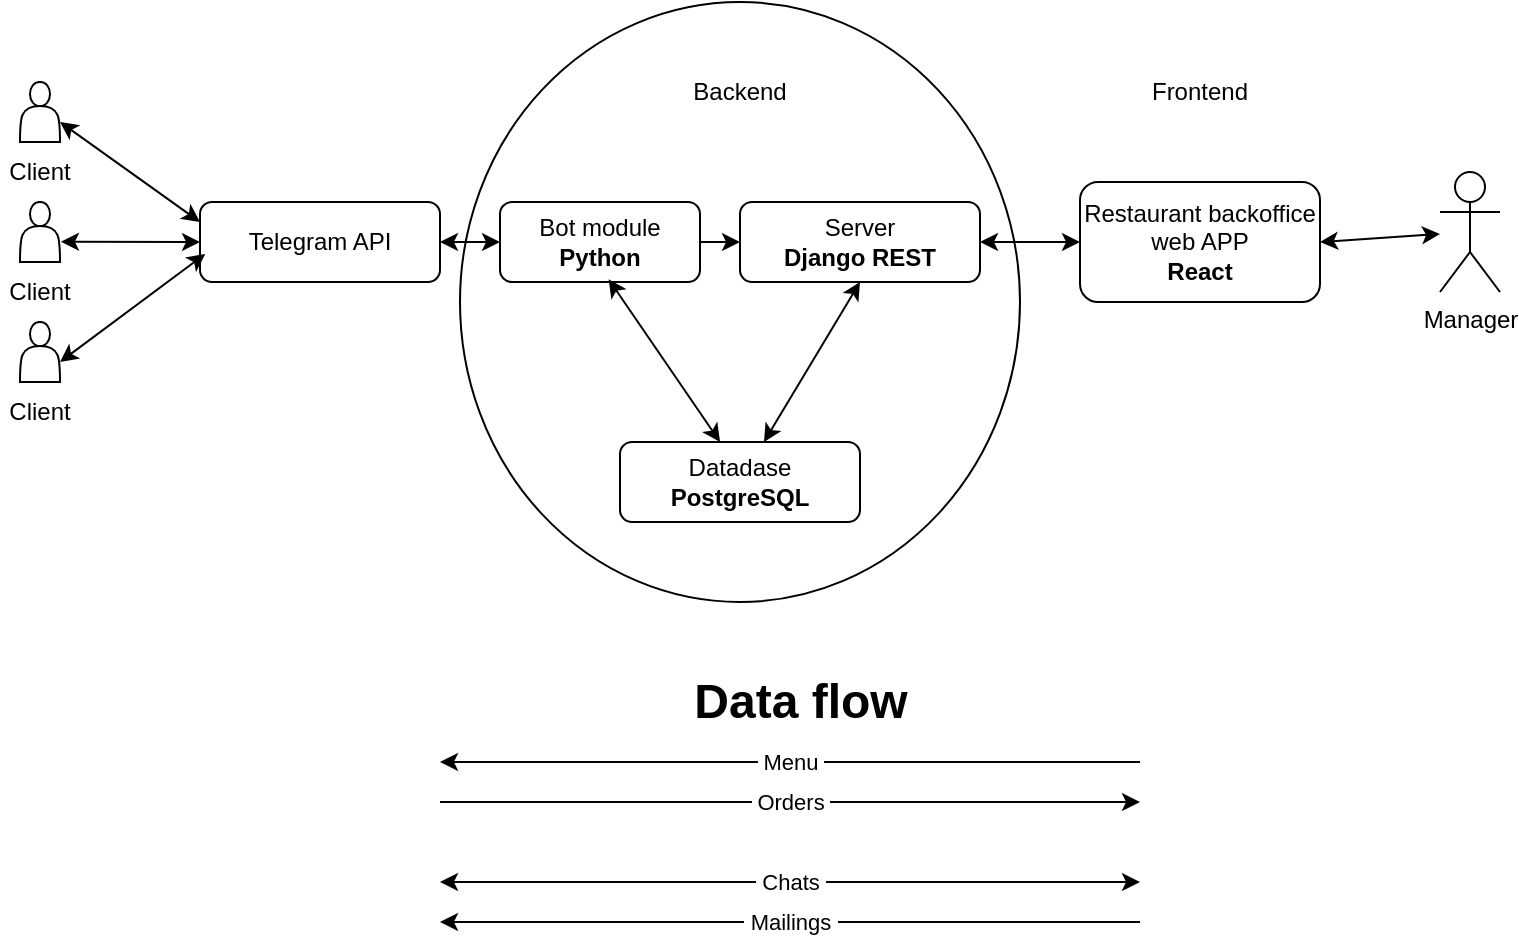 <mxfile version="21.6.6" type="device">
  <diagram id="C5RBs43oDa-KdzZeNtuy" name="Page-1">
    <mxGraphModel dx="1063" dy="595" grid="1" gridSize="10" guides="1" tooltips="1" connect="1" arrows="1" fold="1" page="1" pageScale="1" pageWidth="827" pageHeight="1169" math="0" shadow="0">
      <root>
        <mxCell id="WIyWlLk6GJQsqaUBKTNV-0" />
        <mxCell id="WIyWlLk6GJQsqaUBKTNV-1" parent="WIyWlLk6GJQsqaUBKTNV-0" />
        <mxCell id="IYwD0lPMH4o1BBFEtbTq-35" value="" style="ellipse;whiteSpace=wrap;html=1;fillColor=none;" vertex="1" parent="WIyWlLk6GJQsqaUBKTNV-1">
          <mxGeometry x="260" y="140" width="280" height="300" as="geometry" />
        </mxCell>
        <mxCell id="WIyWlLk6GJQsqaUBKTNV-3" value="Restaurant backoffice web APP&lt;br&gt;&lt;b&gt;React&lt;/b&gt;" style="rounded=1;whiteSpace=wrap;html=1;fontSize=12;glass=0;strokeWidth=1;shadow=0;" parent="WIyWlLk6GJQsqaUBKTNV-1" vertex="1">
          <mxGeometry x="570" y="230" width="120" height="60" as="geometry" />
        </mxCell>
        <mxCell id="WIyWlLk6GJQsqaUBKTNV-7" value="Server&lt;br&gt;&lt;b&gt;Django REST&lt;/b&gt;" style="rounded=1;whiteSpace=wrap;html=1;fontSize=12;glass=0;strokeWidth=1;shadow=0;" parent="WIyWlLk6GJQsqaUBKTNV-1" vertex="1">
          <mxGeometry x="400" y="240" width="120" height="40" as="geometry" />
        </mxCell>
        <mxCell id="WIyWlLk6GJQsqaUBKTNV-12" value="Datadase&lt;br&gt;&lt;b&gt;PostgreSQL&lt;/b&gt;" style="rounded=1;whiteSpace=wrap;html=1;fontSize=12;glass=0;strokeWidth=1;shadow=0;" parent="WIyWlLk6GJQsqaUBKTNV-1" vertex="1">
          <mxGeometry x="340" y="360" width="120" height="40" as="geometry" />
        </mxCell>
        <mxCell id="IYwD0lPMH4o1BBFEtbTq-4" value="" style="endArrow=classic;startArrow=classic;html=1;rounded=0;entryX=0;entryY=0.5;entryDx=0;entryDy=0;exitX=1;exitY=0.5;exitDx=0;exitDy=0;" edge="1" parent="WIyWlLk6GJQsqaUBKTNV-1" source="WIyWlLk6GJQsqaUBKTNV-7" target="WIyWlLk6GJQsqaUBKTNV-3">
          <mxGeometry width="50" height="50" relative="1" as="geometry">
            <mxPoint x="460" y="270" as="sourcePoint" />
            <mxPoint x="510" y="220" as="targetPoint" />
            <Array as="points">
              <mxPoint x="550" y="260" />
            </Array>
          </mxGeometry>
        </mxCell>
        <mxCell id="IYwD0lPMH4o1BBFEtbTq-5" value="Telegram API" style="rounded=1;whiteSpace=wrap;html=1;fontSize=12;glass=0;strokeWidth=1;shadow=0;" vertex="1" parent="WIyWlLk6GJQsqaUBKTNV-1">
          <mxGeometry x="130" y="240" width="120" height="40" as="geometry" />
        </mxCell>
        <mxCell id="IYwD0lPMH4o1BBFEtbTq-6" value="Bot module&lt;br&gt;&lt;b&gt;Python&lt;/b&gt;" style="rounded=1;whiteSpace=wrap;html=1;fontSize=12;glass=0;strokeWidth=1;shadow=0;" vertex="1" parent="WIyWlLk6GJQsqaUBKTNV-1">
          <mxGeometry x="280" y="240" width="100" height="40" as="geometry" />
        </mxCell>
        <mxCell id="IYwD0lPMH4o1BBFEtbTq-7" value="" style="endArrow=classic;startArrow=classic;html=1;rounded=0;exitX=0.5;exitY=1;exitDx=0;exitDy=0;" edge="1" parent="WIyWlLk6GJQsqaUBKTNV-1" source="WIyWlLk6GJQsqaUBKTNV-7" target="WIyWlLk6GJQsqaUBKTNV-12">
          <mxGeometry width="50" height="50" relative="1" as="geometry">
            <mxPoint x="460" y="300" as="sourcePoint" />
            <mxPoint x="510" y="250" as="targetPoint" />
          </mxGeometry>
        </mxCell>
        <mxCell id="IYwD0lPMH4o1BBFEtbTq-23" value="" style="group" vertex="1" connectable="0" parent="WIyWlLk6GJQsqaUBKTNV-1">
          <mxGeometry x="30" y="180" width="40" height="50" as="geometry" />
        </mxCell>
        <mxCell id="IYwD0lPMH4o1BBFEtbTq-9" value="" style="shape=actor;whiteSpace=wrap;html=1;" vertex="1" parent="IYwD0lPMH4o1BBFEtbTq-23">
          <mxGeometry x="10" width="20" height="30" as="geometry" />
        </mxCell>
        <mxCell id="IYwD0lPMH4o1BBFEtbTq-15" value="Client" style="text;html=1;strokeColor=none;fillColor=none;align=center;verticalAlign=middle;whiteSpace=wrap;rounded=0;" vertex="1" parent="IYwD0lPMH4o1BBFEtbTq-23">
          <mxGeometry y="40" width="40" height="10" as="geometry" />
        </mxCell>
        <mxCell id="IYwD0lPMH4o1BBFEtbTq-24" value="" style="group" vertex="1" connectable="0" parent="WIyWlLk6GJQsqaUBKTNV-1">
          <mxGeometry x="30" y="240" width="40" height="50" as="geometry" />
        </mxCell>
        <mxCell id="IYwD0lPMH4o1BBFEtbTq-17" value="" style="shape=actor;whiteSpace=wrap;html=1;" vertex="1" parent="IYwD0lPMH4o1BBFEtbTq-24">
          <mxGeometry x="10" width="20" height="30" as="geometry" />
        </mxCell>
        <mxCell id="IYwD0lPMH4o1BBFEtbTq-18" value="Client" style="text;html=1;strokeColor=none;fillColor=none;align=center;verticalAlign=middle;whiteSpace=wrap;rounded=0;" vertex="1" parent="IYwD0lPMH4o1BBFEtbTq-24">
          <mxGeometry y="40" width="40" height="10" as="geometry" />
        </mxCell>
        <mxCell id="IYwD0lPMH4o1BBFEtbTq-25" value="" style="group" vertex="1" connectable="0" parent="WIyWlLk6GJQsqaUBKTNV-1">
          <mxGeometry x="30" y="300" width="40" height="50" as="geometry" />
        </mxCell>
        <mxCell id="IYwD0lPMH4o1BBFEtbTq-19" value="" style="shape=actor;whiteSpace=wrap;html=1;" vertex="1" parent="IYwD0lPMH4o1BBFEtbTq-25">
          <mxGeometry x="10" width="20" height="30" as="geometry" />
        </mxCell>
        <mxCell id="IYwD0lPMH4o1BBFEtbTq-20" value="Client" style="text;html=1;strokeColor=none;fillColor=none;align=center;verticalAlign=middle;whiteSpace=wrap;rounded=0;" vertex="1" parent="IYwD0lPMH4o1BBFEtbTq-25">
          <mxGeometry y="40" width="40" height="10" as="geometry" />
        </mxCell>
        <mxCell id="IYwD0lPMH4o1BBFEtbTq-26" value="" style="endArrow=classic;startArrow=classic;html=1;rounded=0;entryX=0;entryY=0.5;entryDx=0;entryDy=0;exitX=1.024;exitY=0.661;exitDx=0;exitDy=0;exitPerimeter=0;" edge="1" parent="WIyWlLk6GJQsqaUBKTNV-1" source="IYwD0lPMH4o1BBFEtbTq-17" target="IYwD0lPMH4o1BBFEtbTq-5">
          <mxGeometry width="50" height="50" relative="1" as="geometry">
            <mxPoint x="140" y="360" as="sourcePoint" />
            <mxPoint x="190" y="310" as="targetPoint" />
          </mxGeometry>
        </mxCell>
        <mxCell id="IYwD0lPMH4o1BBFEtbTq-28" value="" style="endArrow=classic;startArrow=classic;html=1;rounded=0;entryX=0;entryY=0.25;entryDx=0;entryDy=0;" edge="1" parent="WIyWlLk6GJQsqaUBKTNV-1" target="IYwD0lPMH4o1BBFEtbTq-5">
          <mxGeometry width="50" height="50" relative="1" as="geometry">
            <mxPoint x="60" y="200" as="sourcePoint" />
            <mxPoint x="110" y="150" as="targetPoint" />
          </mxGeometry>
        </mxCell>
        <mxCell id="IYwD0lPMH4o1BBFEtbTq-29" value="" style="endArrow=classic;startArrow=classic;html=1;rounded=0;entryX=0.022;entryY=0.649;entryDx=0;entryDy=0;entryPerimeter=0;" edge="1" parent="WIyWlLk6GJQsqaUBKTNV-1" target="IYwD0lPMH4o1BBFEtbTq-5">
          <mxGeometry width="50" height="50" relative="1" as="geometry">
            <mxPoint x="60" y="320" as="sourcePoint" />
            <mxPoint x="110" y="270" as="targetPoint" />
          </mxGeometry>
        </mxCell>
        <mxCell id="IYwD0lPMH4o1BBFEtbTq-30" value="" style="endArrow=classic;startArrow=classic;html=1;rounded=0;entryX=0;entryY=0.5;entryDx=0;entryDy=0;exitX=1;exitY=0.5;exitDx=0;exitDy=0;" edge="1" parent="WIyWlLk6GJQsqaUBKTNV-1" source="IYwD0lPMH4o1BBFEtbTq-5" target="IYwD0lPMH4o1BBFEtbTq-6">
          <mxGeometry width="50" height="50" relative="1" as="geometry">
            <mxPoint x="210" y="350" as="sourcePoint" />
            <mxPoint x="260" y="300" as="targetPoint" />
          </mxGeometry>
        </mxCell>
        <mxCell id="IYwD0lPMH4o1BBFEtbTq-31" value="" style="endArrow=classic;startArrow=classic;html=1;rounded=0;entryX=0.543;entryY=0.966;entryDx=0;entryDy=0;entryPerimeter=0;exitX=0.417;exitY=0;exitDx=0;exitDy=0;exitPerimeter=0;" edge="1" parent="WIyWlLk6GJQsqaUBKTNV-1" source="WIyWlLk6GJQsqaUBKTNV-12" target="IYwD0lPMH4o1BBFEtbTq-6">
          <mxGeometry width="50" height="50" relative="1" as="geometry">
            <mxPoint x="360" y="360" as="sourcePoint" />
            <mxPoint x="410" y="310" as="targetPoint" />
          </mxGeometry>
        </mxCell>
        <mxCell id="IYwD0lPMH4o1BBFEtbTq-33" value="Manager" style="shape=umlActor;verticalLabelPosition=bottom;verticalAlign=top;html=1;outlineConnect=0;" vertex="1" parent="WIyWlLk6GJQsqaUBKTNV-1">
          <mxGeometry x="750" y="225" width="30" height="60" as="geometry" />
        </mxCell>
        <mxCell id="IYwD0lPMH4o1BBFEtbTq-34" value="" style="endArrow=classic;startArrow=classic;html=1;rounded=0;" edge="1" parent="WIyWlLk6GJQsqaUBKTNV-1" source="IYwD0lPMH4o1BBFEtbTq-33">
          <mxGeometry width="50" height="50" relative="1" as="geometry">
            <mxPoint x="640" y="310" as="sourcePoint" />
            <mxPoint x="690" y="260" as="targetPoint" />
          </mxGeometry>
        </mxCell>
        <mxCell id="IYwD0lPMH4o1BBFEtbTq-36" value="Backend" style="text;html=1;strokeColor=none;fillColor=none;align=center;verticalAlign=middle;whiteSpace=wrap;rounded=0;" vertex="1" parent="WIyWlLk6GJQsqaUBKTNV-1">
          <mxGeometry x="370" y="170" width="60" height="30" as="geometry" />
        </mxCell>
        <mxCell id="IYwD0lPMH4o1BBFEtbTq-37" value="Frontend" style="text;html=1;strokeColor=none;fillColor=none;align=center;verticalAlign=middle;whiteSpace=wrap;rounded=0;" vertex="1" parent="WIyWlLk6GJQsqaUBKTNV-1">
          <mxGeometry x="600" y="170" width="60" height="30" as="geometry" />
        </mxCell>
        <mxCell id="IYwD0lPMH4o1BBFEtbTq-42" value="" style="endArrow=classic;html=1;rounded=0;" edge="1" parent="WIyWlLk6GJQsqaUBKTNV-1">
          <mxGeometry relative="1" as="geometry">
            <mxPoint x="600" y="520" as="sourcePoint" />
            <mxPoint x="250" y="520" as="targetPoint" />
          </mxGeometry>
        </mxCell>
        <mxCell id="IYwD0lPMH4o1BBFEtbTq-43" value="&amp;nbsp;Menu&amp;nbsp;" style="edgeLabel;resizable=0;html=1;align=center;verticalAlign=middle;" connectable="0" vertex="1" parent="IYwD0lPMH4o1BBFEtbTq-42">
          <mxGeometry relative="1" as="geometry" />
        </mxCell>
        <mxCell id="IYwD0lPMH4o1BBFEtbTq-44" value="&amp;nbsp;Mailings&amp;nbsp;" style="endArrow=classic;html=1;rounded=0;" edge="1" parent="WIyWlLk6GJQsqaUBKTNV-1">
          <mxGeometry relative="1" as="geometry">
            <mxPoint x="600" y="600" as="sourcePoint" />
            <mxPoint x="250" y="600" as="targetPoint" />
          </mxGeometry>
        </mxCell>
        <mxCell id="IYwD0lPMH4o1BBFEtbTq-47" value="&amp;nbsp;Orders&amp;nbsp;" style="endArrow=classic;html=1;rounded=0;" edge="1" parent="WIyWlLk6GJQsqaUBKTNV-1">
          <mxGeometry relative="1" as="geometry">
            <mxPoint x="250" y="540" as="sourcePoint" />
            <mxPoint x="600" y="540" as="targetPoint" />
          </mxGeometry>
        </mxCell>
        <mxCell id="IYwD0lPMH4o1BBFEtbTq-50" value="&amp;nbsp;Chats&amp;nbsp;" style="endArrow=classic;html=1;rounded=0;startArrow=classic;startFill=1;" edge="1" parent="WIyWlLk6GJQsqaUBKTNV-1">
          <mxGeometry relative="1" as="geometry">
            <mxPoint x="250" y="580" as="sourcePoint" />
            <mxPoint x="600" y="580" as="targetPoint" />
          </mxGeometry>
        </mxCell>
        <mxCell id="IYwD0lPMH4o1BBFEtbTq-51" value="Data flow" style="text;strokeColor=none;fillColor=none;html=1;fontSize=24;fontStyle=1;verticalAlign=middle;align=center;" vertex="1" parent="WIyWlLk6GJQsqaUBKTNV-1">
          <mxGeometry x="380" y="470" width="100" height="40" as="geometry" />
        </mxCell>
        <mxCell id="IYwD0lPMH4o1BBFEtbTq-53" value="" style="endArrow=classic;html=1;rounded=0;entryX=0;entryY=0.5;entryDx=0;entryDy=0;" edge="1" parent="WIyWlLk6GJQsqaUBKTNV-1" target="WIyWlLk6GJQsqaUBKTNV-7">
          <mxGeometry width="50" height="50" relative="1" as="geometry">
            <mxPoint x="380" y="260" as="sourcePoint" />
            <mxPoint x="430" y="210" as="targetPoint" />
          </mxGeometry>
        </mxCell>
      </root>
    </mxGraphModel>
  </diagram>
</mxfile>
